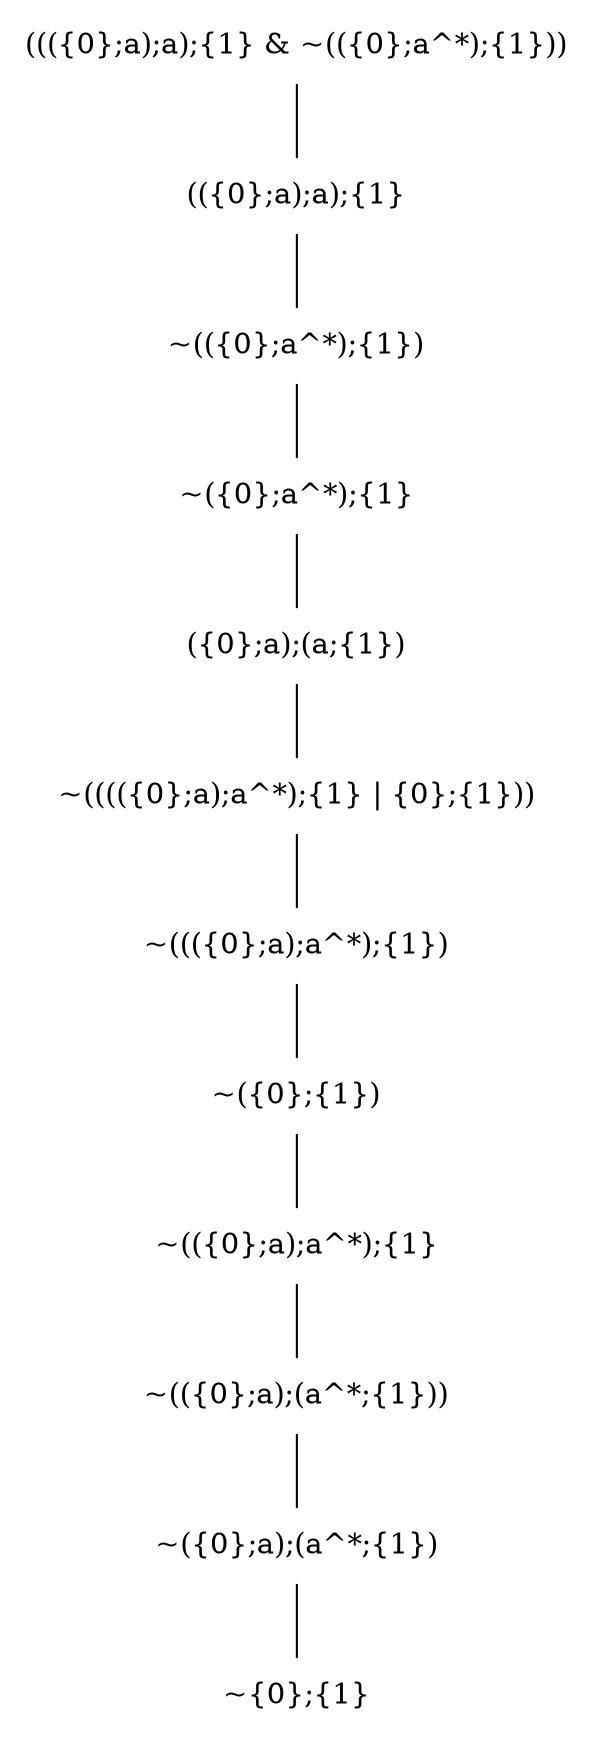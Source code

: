 graph {
node[shape="plaintext"]
N0x15663aca0[label="((({0};a);a);{1} & ~(({0};a^*);{1}))"];
N0x156635dc0[label="(({0};a);a);{1}"];
N0x156628150[label="~(({0};a^*);{1})"];
N0x15663fd20[label="~({0};a^*);{1}"];
N0x156640420[label="({0};a);(a;{1})"];
N0x15661f430[label="~(((({0};a);a^*);{1} | {0};{1}))"];
N0x156626ae0[label="~((({0};a);a^*);{1})"];
N0x156638aa0[label="~({0};{1})"];
N0x15663a6f0[label="~(({0};a);a^*);{1}"];
N0x156634e80[label="~(({0};a);(a^*;{1}))"];
N0x15662fa10[label="~({0};a);(a^*;{1})"];
N0x15661f1a0[label="~{0};{1}"];
N0x15662fa10 -- N0x15661f1a0;
N0x156634e80 -- N0x15662fa10;
N0x15663a6f0 -- N0x156634e80;
N0x156638aa0 -- N0x15663a6f0;
N0x156626ae0 -- N0x156638aa0;
N0x15661f430 -- N0x156626ae0;
N0x156640420 -- N0x15661f430;
N0x15663fd20 -- N0x156640420;
N0x156628150 -- N0x15663fd20;
N0x156635dc0 -- N0x156628150;
N0x15663aca0 -- N0x156635dc0;
}

